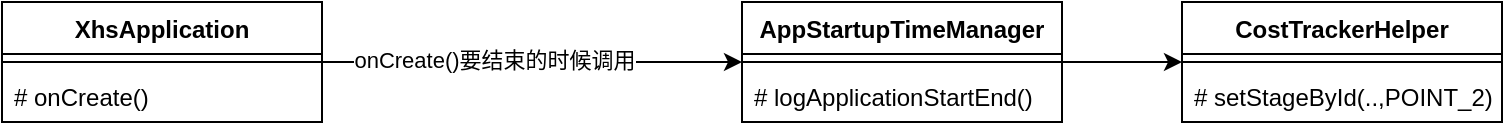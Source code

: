 <mxfile version="22.1.21" type="github">
  <diagram name="第 1 页" id="JQDOLwokkMpDGIGHlqiX">
    <mxGraphModel dx="1674" dy="786" grid="1" gridSize="10" guides="1" tooltips="1" connect="1" arrows="1" fold="1" page="1" pageScale="1" pageWidth="827" pageHeight="1169" math="0" shadow="0">
      <root>
        <mxCell id="0" />
        <mxCell id="1" parent="0" />
        <mxCell id="SOl2g7_2r-PqxwvhPPW6-8" value="" style="edgeStyle=orthogonalEdgeStyle;rounded=0;orthogonalLoop=1;jettySize=auto;html=1;" edge="1" parent="1" source="SOl2g7_2r-PqxwvhPPW6-1" target="SOl2g7_2r-PqxwvhPPW6-5">
          <mxGeometry relative="1" as="geometry" />
        </mxCell>
        <mxCell id="SOl2g7_2r-PqxwvhPPW6-14" value="onCreate()要结束的时候调用" style="edgeLabel;html=1;align=center;verticalAlign=middle;resizable=0;points=[];" vertex="1" connectable="0" parent="SOl2g7_2r-PqxwvhPPW6-8">
          <mxGeometry x="-0.185" y="2" relative="1" as="geometry">
            <mxPoint y="1" as="offset" />
          </mxGeometry>
        </mxCell>
        <mxCell id="SOl2g7_2r-PqxwvhPPW6-1" value="XhsApplication" style="swimlane;fontStyle=1;align=center;verticalAlign=top;childLayout=stackLayout;horizontal=1;startSize=26;horizontalStack=0;resizeParent=1;resizeParentMax=0;resizeLast=0;collapsible=1;marginBottom=0;whiteSpace=wrap;html=1;" vertex="1" parent="1">
          <mxGeometry x="10" y="130" width="160" height="60" as="geometry" />
        </mxCell>
        <mxCell id="SOl2g7_2r-PqxwvhPPW6-3" value="" style="line;strokeWidth=1;fillColor=none;align=left;verticalAlign=middle;spacingTop=-1;spacingLeft=3;spacingRight=3;rotatable=0;labelPosition=right;points=[];portConstraint=eastwest;strokeColor=inherit;" vertex="1" parent="SOl2g7_2r-PqxwvhPPW6-1">
          <mxGeometry y="26" width="160" height="8" as="geometry" />
        </mxCell>
        <mxCell id="SOl2g7_2r-PqxwvhPPW6-4" value="# onCreate()" style="text;strokeColor=none;fillColor=none;align=left;verticalAlign=top;spacingLeft=4;spacingRight=4;overflow=hidden;rotatable=0;points=[[0,0.5],[1,0.5]];portConstraint=eastwest;whiteSpace=wrap;html=1;" vertex="1" parent="SOl2g7_2r-PqxwvhPPW6-1">
          <mxGeometry y="34" width="160" height="26" as="geometry" />
        </mxCell>
        <mxCell id="SOl2g7_2r-PqxwvhPPW6-13" value="" style="edgeStyle=orthogonalEdgeStyle;rounded=0;orthogonalLoop=1;jettySize=auto;html=1;" edge="1" parent="1" source="SOl2g7_2r-PqxwvhPPW6-5" target="SOl2g7_2r-PqxwvhPPW6-10">
          <mxGeometry relative="1" as="geometry" />
        </mxCell>
        <mxCell id="SOl2g7_2r-PqxwvhPPW6-5" value="AppStartupTimeManager" style="swimlane;fontStyle=1;align=center;verticalAlign=top;childLayout=stackLayout;horizontal=1;startSize=26;horizontalStack=0;resizeParent=1;resizeParentMax=0;resizeLast=0;collapsible=1;marginBottom=0;whiteSpace=wrap;html=1;" vertex="1" parent="1">
          <mxGeometry x="380" y="130" width="160" height="60" as="geometry" />
        </mxCell>
        <mxCell id="SOl2g7_2r-PqxwvhPPW6-6" value="" style="line;strokeWidth=1;fillColor=none;align=left;verticalAlign=middle;spacingTop=-1;spacingLeft=3;spacingRight=3;rotatable=0;labelPosition=right;points=[];portConstraint=eastwest;strokeColor=inherit;" vertex="1" parent="SOl2g7_2r-PqxwvhPPW6-5">
          <mxGeometry y="26" width="160" height="8" as="geometry" />
        </mxCell>
        <mxCell id="SOl2g7_2r-PqxwvhPPW6-7" value="# logApplicationStartEnd()" style="text;strokeColor=none;fillColor=none;align=left;verticalAlign=top;spacingLeft=4;spacingRight=4;overflow=hidden;rotatable=0;points=[[0,0.5],[1,0.5]];portConstraint=eastwest;whiteSpace=wrap;html=1;" vertex="1" parent="SOl2g7_2r-PqxwvhPPW6-5">
          <mxGeometry y="34" width="160" height="26" as="geometry" />
        </mxCell>
        <mxCell id="SOl2g7_2r-PqxwvhPPW6-10" value="CostTrackerHelper" style="swimlane;fontStyle=1;align=center;verticalAlign=top;childLayout=stackLayout;horizontal=1;startSize=26;horizontalStack=0;resizeParent=1;resizeParentMax=0;resizeLast=0;collapsible=1;marginBottom=0;whiteSpace=wrap;html=1;" vertex="1" parent="1">
          <mxGeometry x="600" y="130" width="160" height="60" as="geometry" />
        </mxCell>
        <mxCell id="SOl2g7_2r-PqxwvhPPW6-11" value="" style="line;strokeWidth=1;fillColor=none;align=left;verticalAlign=middle;spacingTop=-1;spacingLeft=3;spacingRight=3;rotatable=0;labelPosition=right;points=[];portConstraint=eastwest;strokeColor=inherit;" vertex="1" parent="SOl2g7_2r-PqxwvhPPW6-10">
          <mxGeometry y="26" width="160" height="8" as="geometry" />
        </mxCell>
        <mxCell id="SOl2g7_2r-PqxwvhPPW6-12" value="# setStageById(..,POINT_2)" style="text;strokeColor=none;fillColor=none;align=left;verticalAlign=top;spacingLeft=4;spacingRight=4;overflow=hidden;rotatable=0;points=[[0,0.5],[1,0.5]];portConstraint=eastwest;whiteSpace=wrap;html=1;" vertex="1" parent="SOl2g7_2r-PqxwvhPPW6-10">
          <mxGeometry y="34" width="160" height="26" as="geometry" />
        </mxCell>
      </root>
    </mxGraphModel>
  </diagram>
</mxfile>
